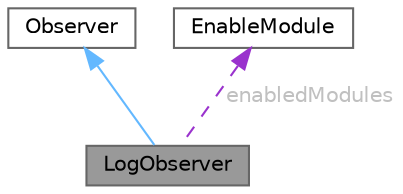 digraph "LogObserver"
{
 // LATEX_PDF_SIZE
  bgcolor="transparent";
  edge [fontname=Helvetica,fontsize=10,labelfontname=Helvetica,labelfontsize=10];
  node [fontname=Helvetica,fontsize=10,shape=box,height=0.2,width=0.4];
  Node1 [id="Node000001",label="LogObserver",height=0.2,width=0.4,color="gray40", fillcolor="grey60", style="filled", fontcolor="black",tooltip=" "];
  Node2 -> Node1 [id="edge1_Node000001_Node000002",dir="back",color="steelblue1",style="solid",tooltip=" "];
  Node2 [id="Node000002",label="Observer",height=0.2,width=0.4,color="gray40", fillcolor="white", style="filled",URL="$class_observer.html",tooltip="The Observer class is an abstract base class that defines the interface for observers."];
  Node3 -> Node1 [id="edge2_Node000001_Node000003",dir="back",color="darkorchid3",style="dashed",tooltip=" ",label=" enabledModules",fontcolor="grey" ];
  Node3 [id="Node000003",label="EnableModule",height=0.2,width=0.4,color="gray40", fillcolor="white", style="filled",URL="$struct_enable_module.html",tooltip="Struct representing the enabled modules for logging."];
}
